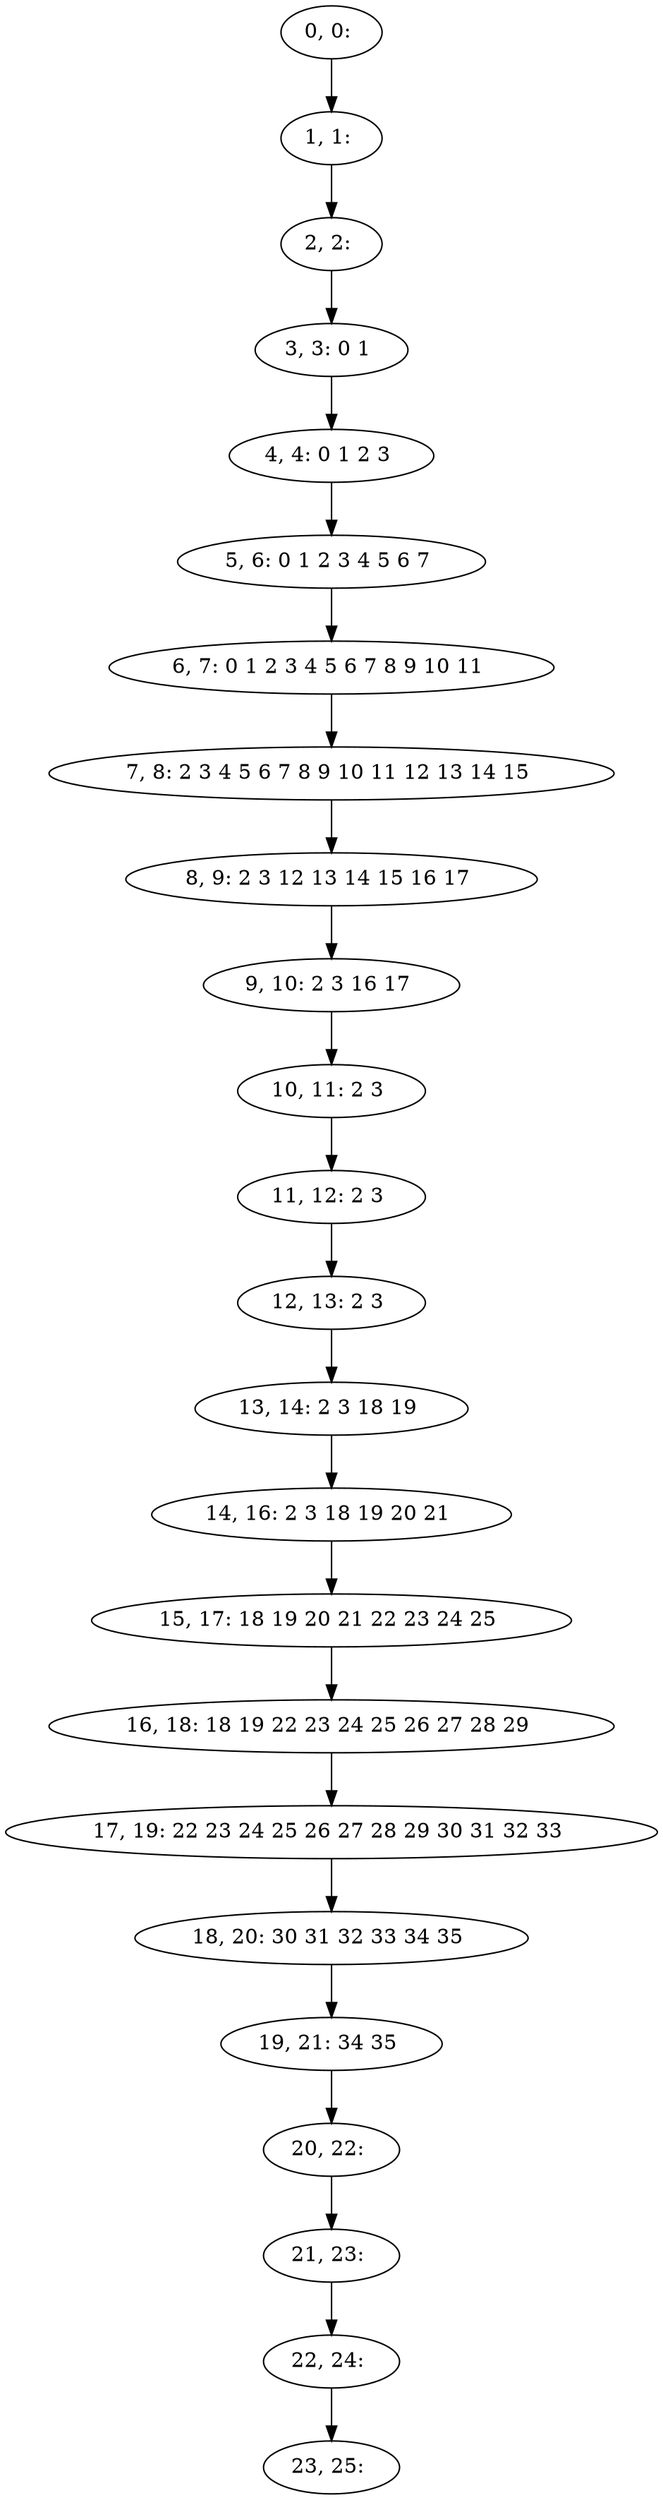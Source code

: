 digraph G {
0[label="0, 0: "];
1[label="1, 1: "];
2[label="2, 2: "];
3[label="3, 3: 0 1 "];
4[label="4, 4: 0 1 2 3 "];
5[label="5, 6: 0 1 2 3 4 5 6 7 "];
6[label="6, 7: 0 1 2 3 4 5 6 7 8 9 10 11 "];
7[label="7, 8: 2 3 4 5 6 7 8 9 10 11 12 13 14 15 "];
8[label="8, 9: 2 3 12 13 14 15 16 17 "];
9[label="9, 10: 2 3 16 17 "];
10[label="10, 11: 2 3 "];
11[label="11, 12: 2 3 "];
12[label="12, 13: 2 3 "];
13[label="13, 14: 2 3 18 19 "];
14[label="14, 16: 2 3 18 19 20 21 "];
15[label="15, 17: 18 19 20 21 22 23 24 25 "];
16[label="16, 18: 18 19 22 23 24 25 26 27 28 29 "];
17[label="17, 19: 22 23 24 25 26 27 28 29 30 31 32 33 "];
18[label="18, 20: 30 31 32 33 34 35 "];
19[label="19, 21: 34 35 "];
20[label="20, 22: "];
21[label="21, 23: "];
22[label="22, 24: "];
23[label="23, 25: "];
0->1 ;
1->2 ;
2->3 ;
3->4 ;
4->5 ;
5->6 ;
6->7 ;
7->8 ;
8->9 ;
9->10 ;
10->11 ;
11->12 ;
12->13 ;
13->14 ;
14->15 ;
15->16 ;
16->17 ;
17->18 ;
18->19 ;
19->20 ;
20->21 ;
21->22 ;
22->23 ;
}
